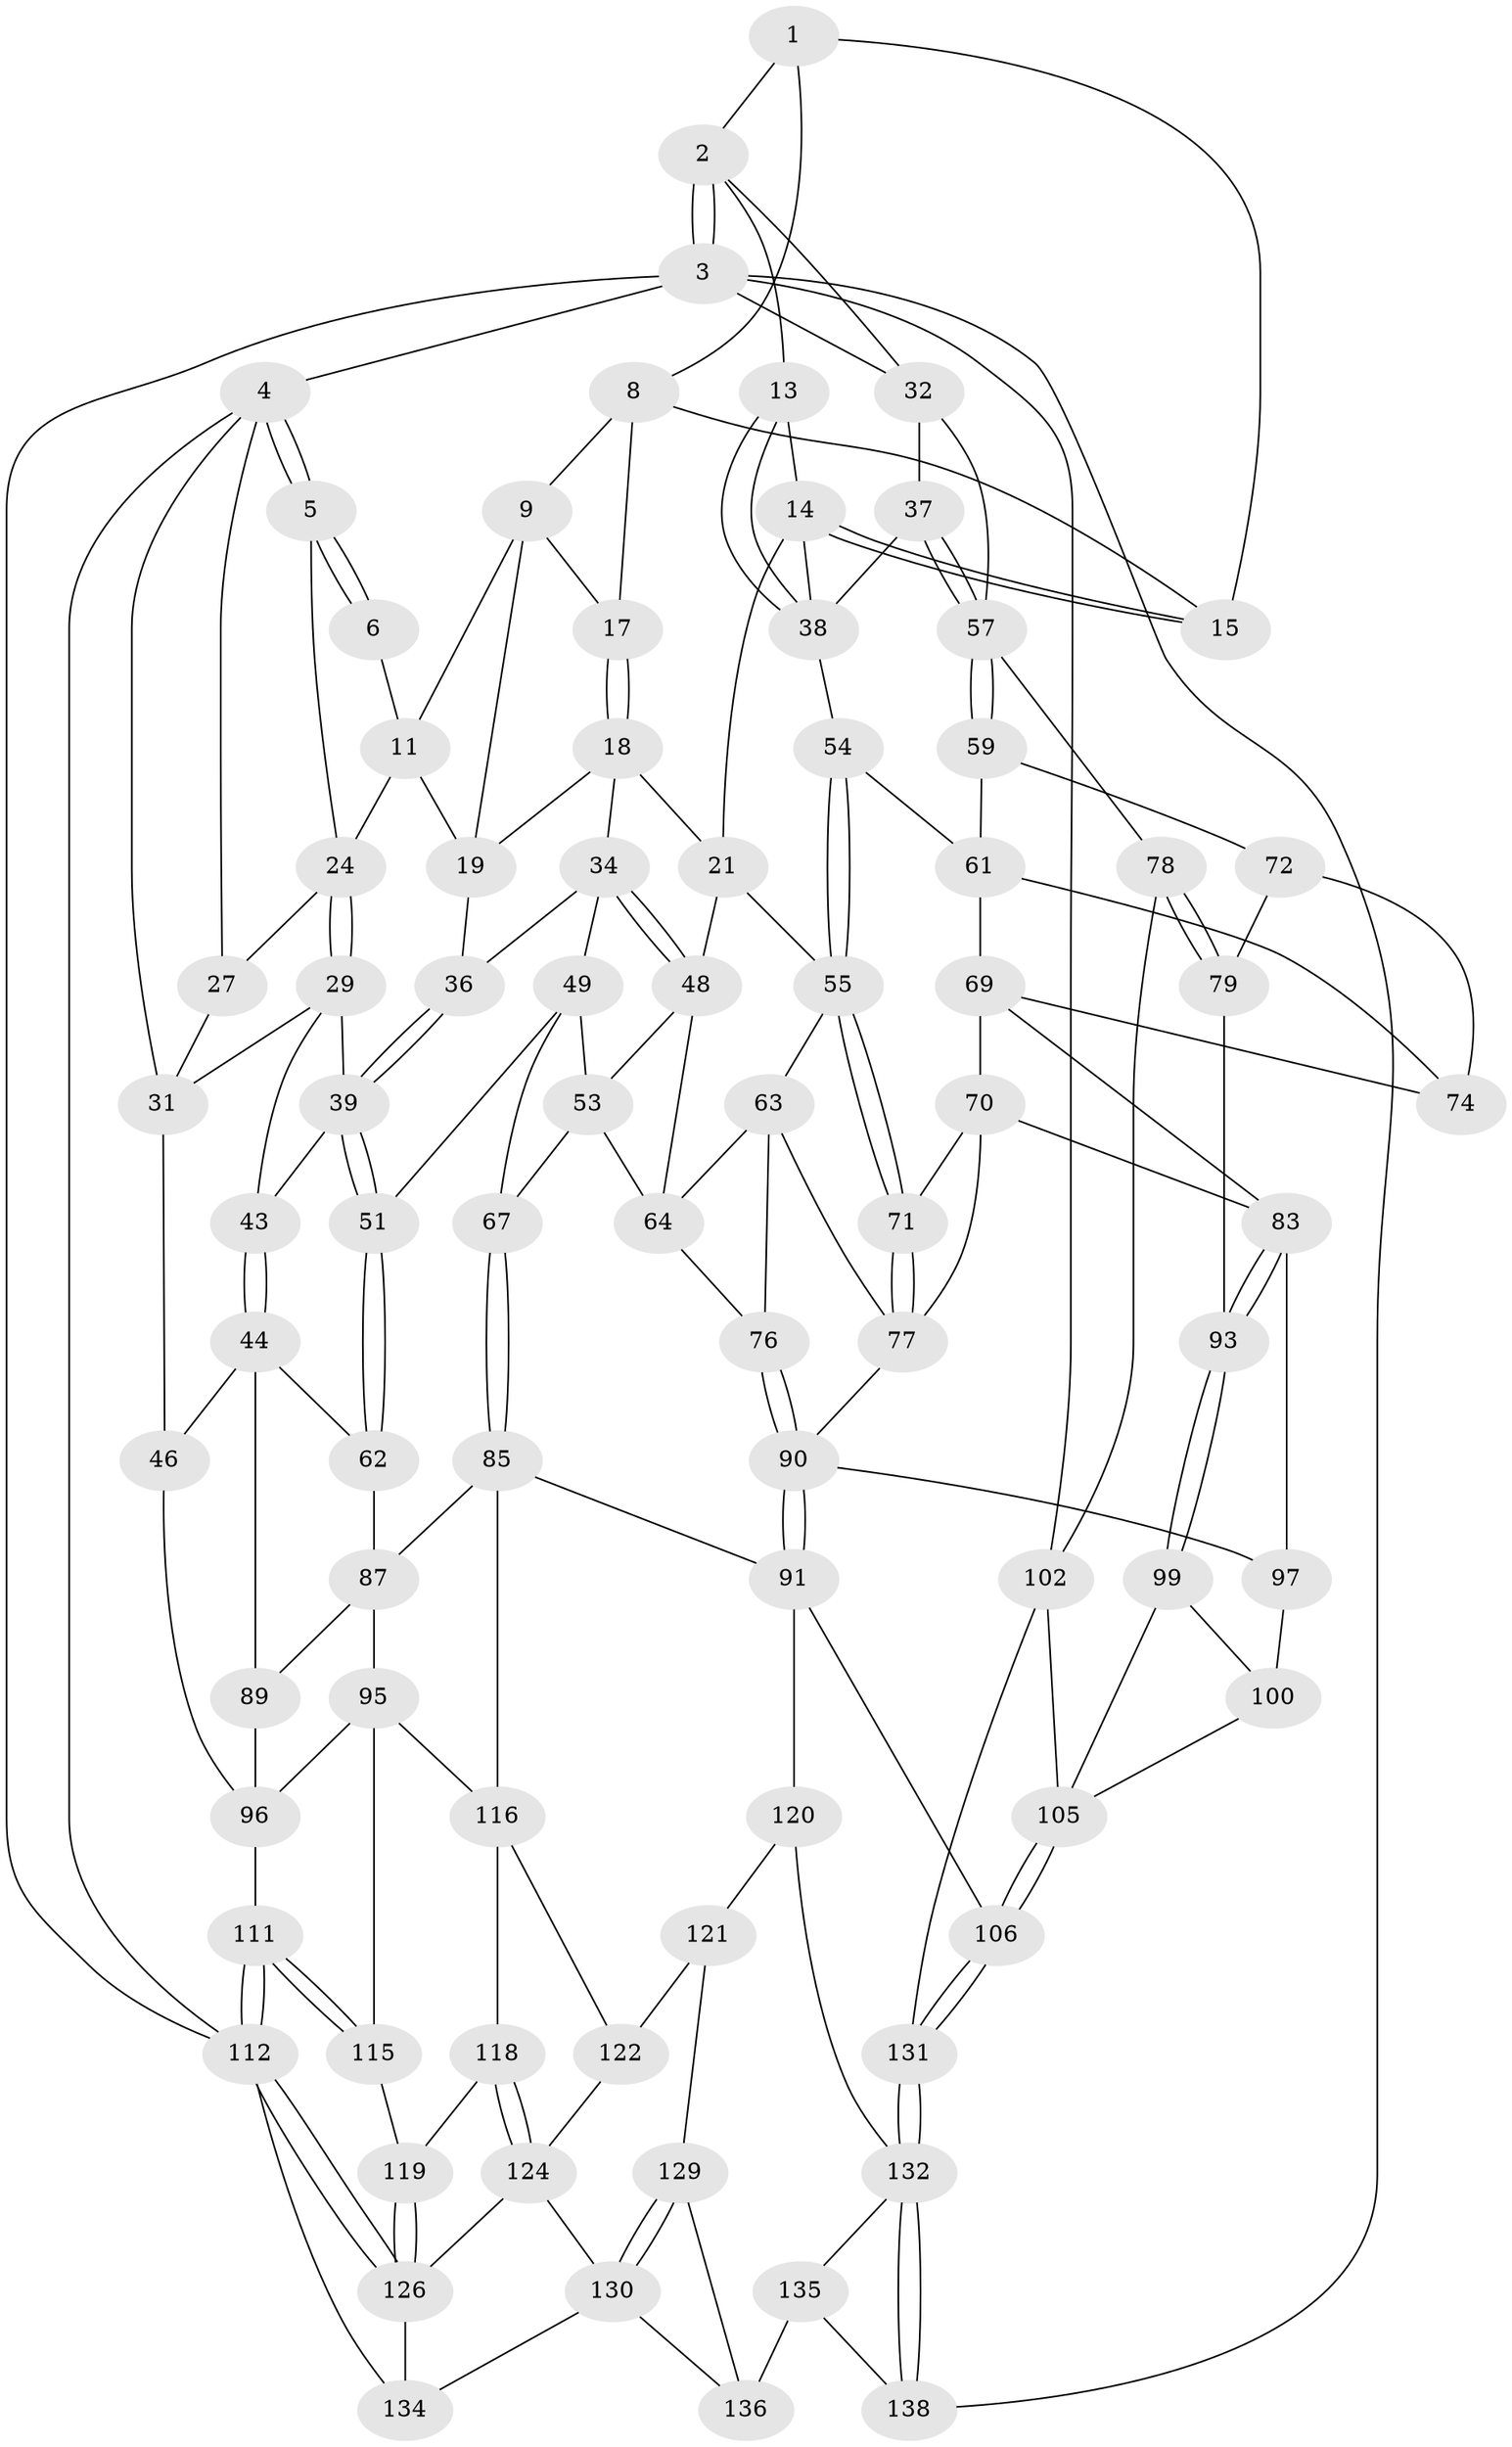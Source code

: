 // original degree distribution, {3: 0.014285714285714285, 4: 0.24285714285714285, 6: 0.22857142857142856, 5: 0.5142857142857142}
// Generated by graph-tools (version 1.1) at 2025/11/02/27/25 16:11:51]
// undirected, 85 vertices, 184 edges
graph export_dot {
graph [start="1"]
  node [color=gray90,style=filled];
  1 [pos="+0.7103561742576732+0",super="+7"];
  2 [pos="+0.7481771218211085+0",super="+12"];
  3 [pos="+1+0",super="+101"];
  4 [pos="+0+0",super="+28"];
  5 [pos="+0+0"];
  6 [pos="+0.351566207251786+0"];
  8 [pos="+0.5160806124223828+0.03578540035600019",super="+16"];
  9 [pos="+0.5067094366721083+0.04040634603983913",super="+10"];
  11 [pos="+0.3550767937470679+0",super="+23"];
  13 [pos="+0.7856720317086969+0.1444532850830783"];
  14 [pos="+0.6823490842290076+0.15365763982531297",super="+20"];
  15 [pos="+0.6782691480458357+0.0999397916867402"];
  17 [pos="+0.5254298392839671+0.07910673925614838"];
  18 [pos="+0.5272227659844583+0.14844726092537086",super="+22"];
  19 [pos="+0.46607974022597415+0.130076072309511",super="+26"];
  21 [pos="+0.6456189656258564+0.2106322931171164",super="+47"];
  24 [pos="+0.23695971997394794+0.1463155121075394",super="+25"];
  27 [pos="+0.046716984503336154+0.15036122273505012"];
  29 [pos="+0.20940893082552975+0.23644218894296593",super="+30"];
  31 [pos="+0.050602742625596234+0.22200227890807084",super="+41"];
  32 [pos="+0.9198611855645894+0.1247703520480473",super="+33"];
  34 [pos="+0.4691473076385414+0.282799942507672",super="+35"];
  36 [pos="+0.4322681321235565+0.27173894022270806"];
  37 [pos="+0.9248600422231729+0.2954527955997025"];
  38 [pos="+0.9121915764199231+0.29983449540021256",super="+42"];
  39 [pos="+0.24689906418778432+0.32361732739928833",super="+40"];
  43 [pos="+0.05430203623052549+0.3568329293074845"];
  44 [pos="+0.0122374490271173+0.4110638101253064",super="+45"];
  46 [pos="+0+0.46827560776369465"];
  48 [pos="+0.523138333671323+0.37407447224831025",super="+52"];
  49 [pos="+0.42704725991755654+0.4088226080968492",super="+50"];
  51 [pos="+0.2486422888562792+0.4251242929066775"];
  53 [pos="+0.46300221349803816+0.4245524595762336",super="+66"];
  54 [pos="+0.8701993892755905+0.3420978195998591"];
  55 [pos="+0.698496300160616+0.382725214020027",super="+56"];
  57 [pos="+1+0.36515625534448304",super="+58"];
  59 [pos="+0.990535325969553+0.44067630058145923",super="+60"];
  61 [pos="+0.8705424888736524+0.4278786457198889",super="+68"];
  62 [pos="+0.24238281820727486+0.43034415771364115"];
  63 [pos="+0.6699248460718192+0.38072054553232665",super="+75"];
  64 [pos="+0.5635702984294837+0.43333443461235926",super="+65"];
  67 [pos="+0.39803094661079114+0.575830380623128"];
  69 [pos="+0.7583310750716353+0.4767233966952084",super="+82"];
  70 [pos="+0.7377130272102568+0.4638911470620222",super="+80"];
  71 [pos="+0.7375095988147192+0.4637058189257357"];
  72 [pos="+0.9198987724442076+0.4977222808946979",super="+73"];
  74 [pos="+0.8541119358796103+0.5450045372256035"];
  76 [pos="+0.5577405493261038+0.536831229634763"];
  77 [pos="+0.6294836405106787+0.5530826592248055",super="+81"];
  78 [pos="+1+0.511201125913115",super="+103"];
  79 [pos="+0.9132776285036615+0.5744735595959798",super="+92"];
  83 [pos="+0.7689795832018614+0.5910487226526246",super="+84"];
  85 [pos="+0.39186951326281805+0.6529664909602966",super="+86"];
  87 [pos="+0.1911557116442669+0.5726523019638464",super="+88"];
  89 [pos="+0.12749028264692694+0.5114037427232896"];
  90 [pos="+0.5428532433851925+0.640971040589749",super="+94"];
  91 [pos="+0.515899503610001+0.6723566405587528",super="+107"];
  93 [pos="+0.8759665443733162+0.6637824498941922"];
  95 [pos="+0.14885941130250221+0.6455542852360893",super="+114"];
  96 [pos="+0+0.6019538559416582",super="+108"];
  97 [pos="+0.7468170885109665+0.6414021291948713",super="+98"];
  99 [pos="+0.8581412715127537+0.7047391772659967"];
  100 [pos="+0.8084011472548697+0.6793163960028183",super="+104"];
  102 [pos="+1+0.9372584363564719",super="+109"];
  105 [pos="+0.6712131854704111+0.7964345162893902",super="+110"];
  106 [pos="+0.6680436012373882+0.8001741760587435"];
  111 [pos="+0+0.7569682362076413"];
  112 [pos="+0+0.8106797010798351",super="+113"];
  115 [pos="+0.08868593915104213+0.726331216357418"];
  116 [pos="+0.37737135320417114+0.6798210786749822",super="+117"];
  118 [pos="+0.20619656371569153+0.8004364831746712"];
  119 [pos="+0.07326819846951918+0.8208564205556487"];
  120 [pos="+0.5298520831163347+0.8491321572088217"];
  121 [pos="+0.4122645479571173+0.7821671164478965",super="+125"];
  122 [pos="+0.3858644860158331+0.7300500520579065",super="+123"];
  124 [pos="+0.2098989386892242+0.8071246725327916",super="+127"];
  126 [pos="+0.04342933664392773+0.8414985647595068",super="+128"];
  129 [pos="+0.3325612632088037+0.8987653167601116"];
  130 [pos="+0.19731337343338684+0.9468967849647952",super="+137"];
  131 [pos="+0.746081231174527+0.9821609312056918"];
  132 [pos="+0.7028120410067619+1",super="+133"];
  134 [pos="+0+1"];
  135 [pos="+0.48538031668715115+0.9078382193660095",super="+139"];
  136 [pos="+0.34153334822079395+0.9127528004169463",super="+140"];
  138 [pos="+0.7020321979449666+1"];
  1 -- 2;
  1 -- 8;
  1 -- 15;
  2 -- 3;
  2 -- 3;
  2 -- 32;
  2 -- 13;
  3 -- 4;
  3 -- 32;
  3 -- 112;
  3 -- 138;
  3 -- 102;
  4 -- 5;
  4 -- 5;
  4 -- 112;
  4 -- 27;
  4 -- 31;
  5 -- 6;
  5 -- 6;
  5 -- 24;
  6 -- 11;
  8 -- 9;
  8 -- 17;
  8 -- 15;
  9 -- 17;
  9 -- 11;
  9 -- 19;
  11 -- 24;
  11 -- 19;
  13 -- 14;
  13 -- 38;
  13 -- 38;
  14 -- 15;
  14 -- 15;
  14 -- 21;
  14 -- 38;
  17 -- 18;
  17 -- 18;
  18 -- 19;
  18 -- 34;
  18 -- 21;
  19 -- 36;
  21 -- 48;
  21 -- 55;
  24 -- 29;
  24 -- 29;
  24 -- 27;
  27 -- 31;
  29 -- 39;
  29 -- 43;
  29 -- 31;
  31 -- 46;
  32 -- 37;
  32 -- 57;
  34 -- 48;
  34 -- 48;
  34 -- 49;
  34 -- 36;
  36 -- 39;
  36 -- 39;
  37 -- 38;
  37 -- 57;
  37 -- 57;
  38 -- 54;
  39 -- 51;
  39 -- 51;
  39 -- 43;
  43 -- 44;
  43 -- 44;
  44 -- 62;
  44 -- 89;
  44 -- 46;
  46 -- 96;
  48 -- 64;
  48 -- 53;
  49 -- 53;
  49 -- 67;
  49 -- 51;
  51 -- 62;
  51 -- 62;
  53 -- 64;
  53 -- 67;
  54 -- 55;
  54 -- 55;
  54 -- 61;
  55 -- 71;
  55 -- 71;
  55 -- 63;
  57 -- 59;
  57 -- 59;
  57 -- 78;
  59 -- 72 [weight=2];
  59 -- 61;
  61 -- 74;
  61 -- 69;
  62 -- 87;
  63 -- 64;
  63 -- 76;
  63 -- 77;
  64 -- 76;
  67 -- 85;
  67 -- 85;
  69 -- 70;
  69 -- 74;
  69 -- 83;
  70 -- 71;
  70 -- 83;
  70 -- 77;
  71 -- 77;
  71 -- 77;
  72 -- 74;
  72 -- 79;
  76 -- 90;
  76 -- 90;
  77 -- 90;
  78 -- 79 [weight=2];
  78 -- 79;
  78 -- 102;
  79 -- 93;
  83 -- 93;
  83 -- 93;
  83 -- 97;
  85 -- 91;
  85 -- 116;
  85 -- 87;
  87 -- 95;
  87 -- 89;
  89 -- 96;
  90 -- 91;
  90 -- 91;
  90 -- 97;
  91 -- 120;
  91 -- 106;
  93 -- 99;
  93 -- 99;
  95 -- 96;
  95 -- 115;
  95 -- 116;
  96 -- 111;
  97 -- 100 [weight=2];
  99 -- 100;
  99 -- 105;
  100 -- 105;
  102 -- 131;
  102 -- 105;
  105 -- 106;
  105 -- 106;
  106 -- 131;
  106 -- 131;
  111 -- 112;
  111 -- 112;
  111 -- 115;
  111 -- 115;
  112 -- 126;
  112 -- 126;
  112 -- 134;
  115 -- 119;
  116 -- 122;
  116 -- 118;
  118 -- 119;
  118 -- 124;
  118 -- 124;
  119 -- 126;
  119 -- 126;
  120 -- 121;
  120 -- 132;
  121 -- 122 [weight=2];
  121 -- 129;
  122 -- 124;
  124 -- 130;
  124 -- 126;
  126 -- 134;
  129 -- 130;
  129 -- 130;
  129 -- 136;
  130 -- 136;
  130 -- 134;
  131 -- 132;
  131 -- 132;
  132 -- 138;
  132 -- 138;
  132 -- 135;
  135 -- 136 [weight=2];
  135 -- 138;
}
